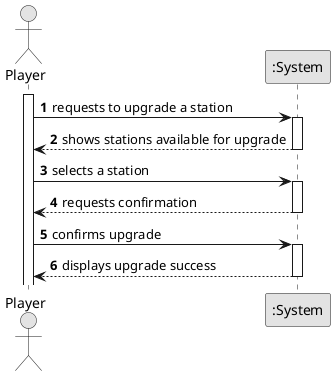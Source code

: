 @startuml
skinparam monochrome true
skinparam packageStyle rectangle
skinparam shadowing false

autonumber

actor "Player" as Player
participant ":System" as System

activate Player

    Player -> System : requests to upgrade a station
    activate System

        System --> Player : shows stations available for upgrade
    deactivate System

    Player -> System : selects a station
    activate System

        System --> Player : requests confirmation
    deactivate System

    Player -> System : confirms upgrade
    activate System

        System --> Player : displays upgrade success
    deactivate System
@enduml